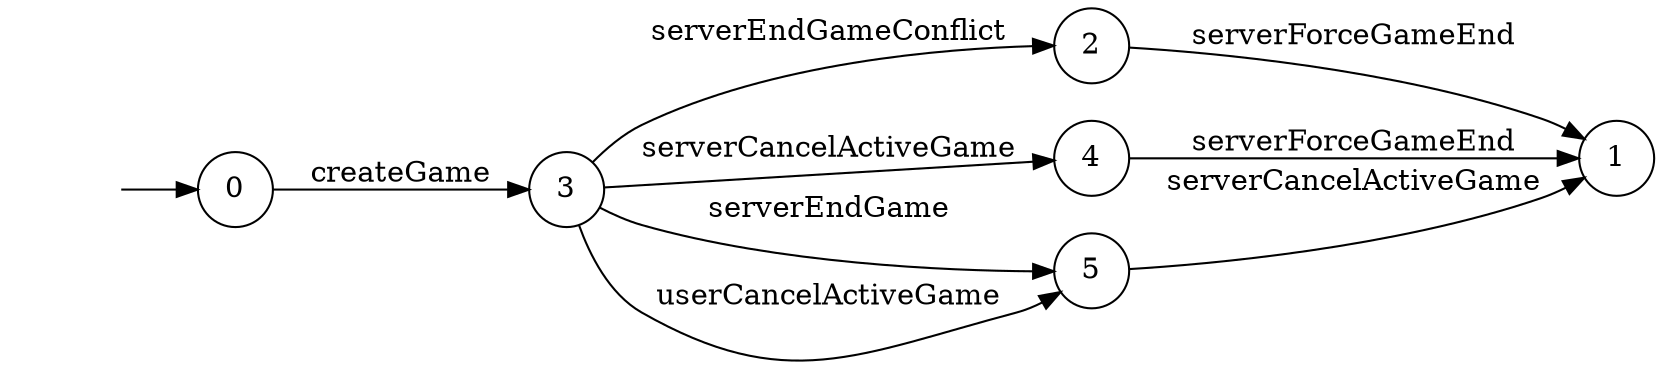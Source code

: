 digraph "/home/liuye/Project/InvConPlus/Dapp-Automata-data/result//gamechannel-fix/0xa867bF8447eC6f614EA996057e3D769b76a8aa0e/GameChannel/FSM-4" {
	graph [rankdir=LR]
	"" [label="" shape=plaintext]
	0 [label=0 shape=circle]
	2 [label=2 shape=circle]
	4 [label=4 shape=circle]
	5 [label=5 shape=circle]
	1 [label=1 shape=circle]
	3 [label=3 shape=circle]
	"" -> 0 [label=""]
	0 -> 3 [label=createGame]
	3 -> 5 [label=serverEndGame]
	3 -> 5 [label=userCancelActiveGame]
	3 -> 4 [label=serverCancelActiveGame]
	3 -> 2 [label=serverEndGameConflict]
	2 -> 1 [label=serverForceGameEnd]
	4 -> 1 [label=serverForceGameEnd]
	5 -> 1 [label=serverCancelActiveGame]
}
